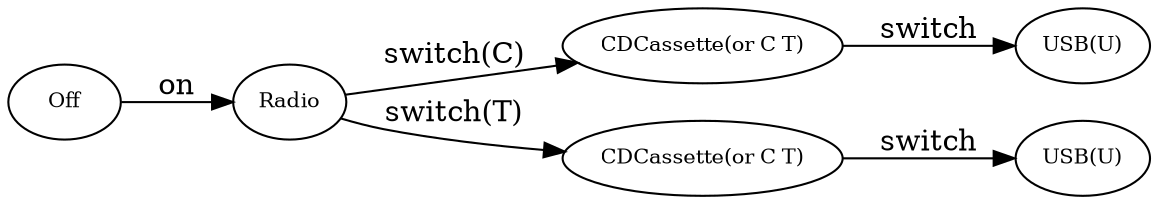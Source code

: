 digraph MefGraph{
	node [fontsize="10"]

                  	rankdir=LR
	_Off_0_1_Off [label="Off"]
	_Radio_1_1_OffRadio [label="Radio"]
	_CDCassette_2_1_RadioCDCassette [label="CDCassette(or C T)"]
	_USB_3_1_CDCassetteUSB [label="USB(U)"]
	_CDCassette_2_1_RadioCDCassette -> _USB_3_1_CDCassetteUSB [label="switch"]
	_Radio_1_1_OffRadio -> _CDCassette_2_1_RadioCDCassette [label="switch(C)"]
	_CDCassette_2_2_RadioCDCassette [label="CDCassette(or C T)"]
	_USB_3_2_CDCassetteUSB [label="USB(U)"]
	_CDCassette_2_2_RadioCDCassette -> _USB_3_2_CDCassetteUSB [label="switch"]
	_Radio_1_1_OffRadio -> _CDCassette_2_2_RadioCDCassette [label="switch(T)"]
	_Off_0_1_Off -> _Radio_1_1_OffRadio [label="on"]
}